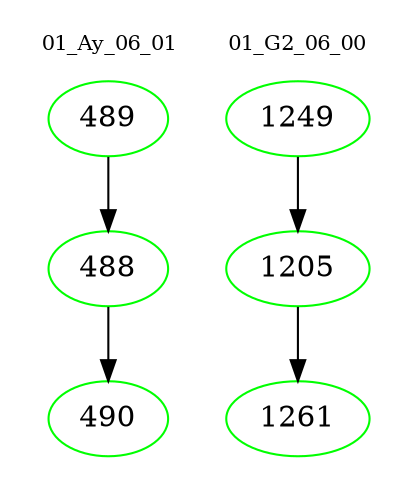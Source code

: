 digraph{
subgraph cluster_0 {
color = white
label = "01_Ay_06_01";
fontsize=10;
T0_489 [label="489", color="green"]
T0_489 -> T0_488 [color="black"]
T0_488 [label="488", color="green"]
T0_488 -> T0_490 [color="black"]
T0_490 [label="490", color="green"]
}
subgraph cluster_1 {
color = white
label = "01_G2_06_00";
fontsize=10;
T1_1249 [label="1249", color="green"]
T1_1249 -> T1_1205 [color="black"]
T1_1205 [label="1205", color="green"]
T1_1205 -> T1_1261 [color="black"]
T1_1261 [label="1261", color="green"]
}
}
